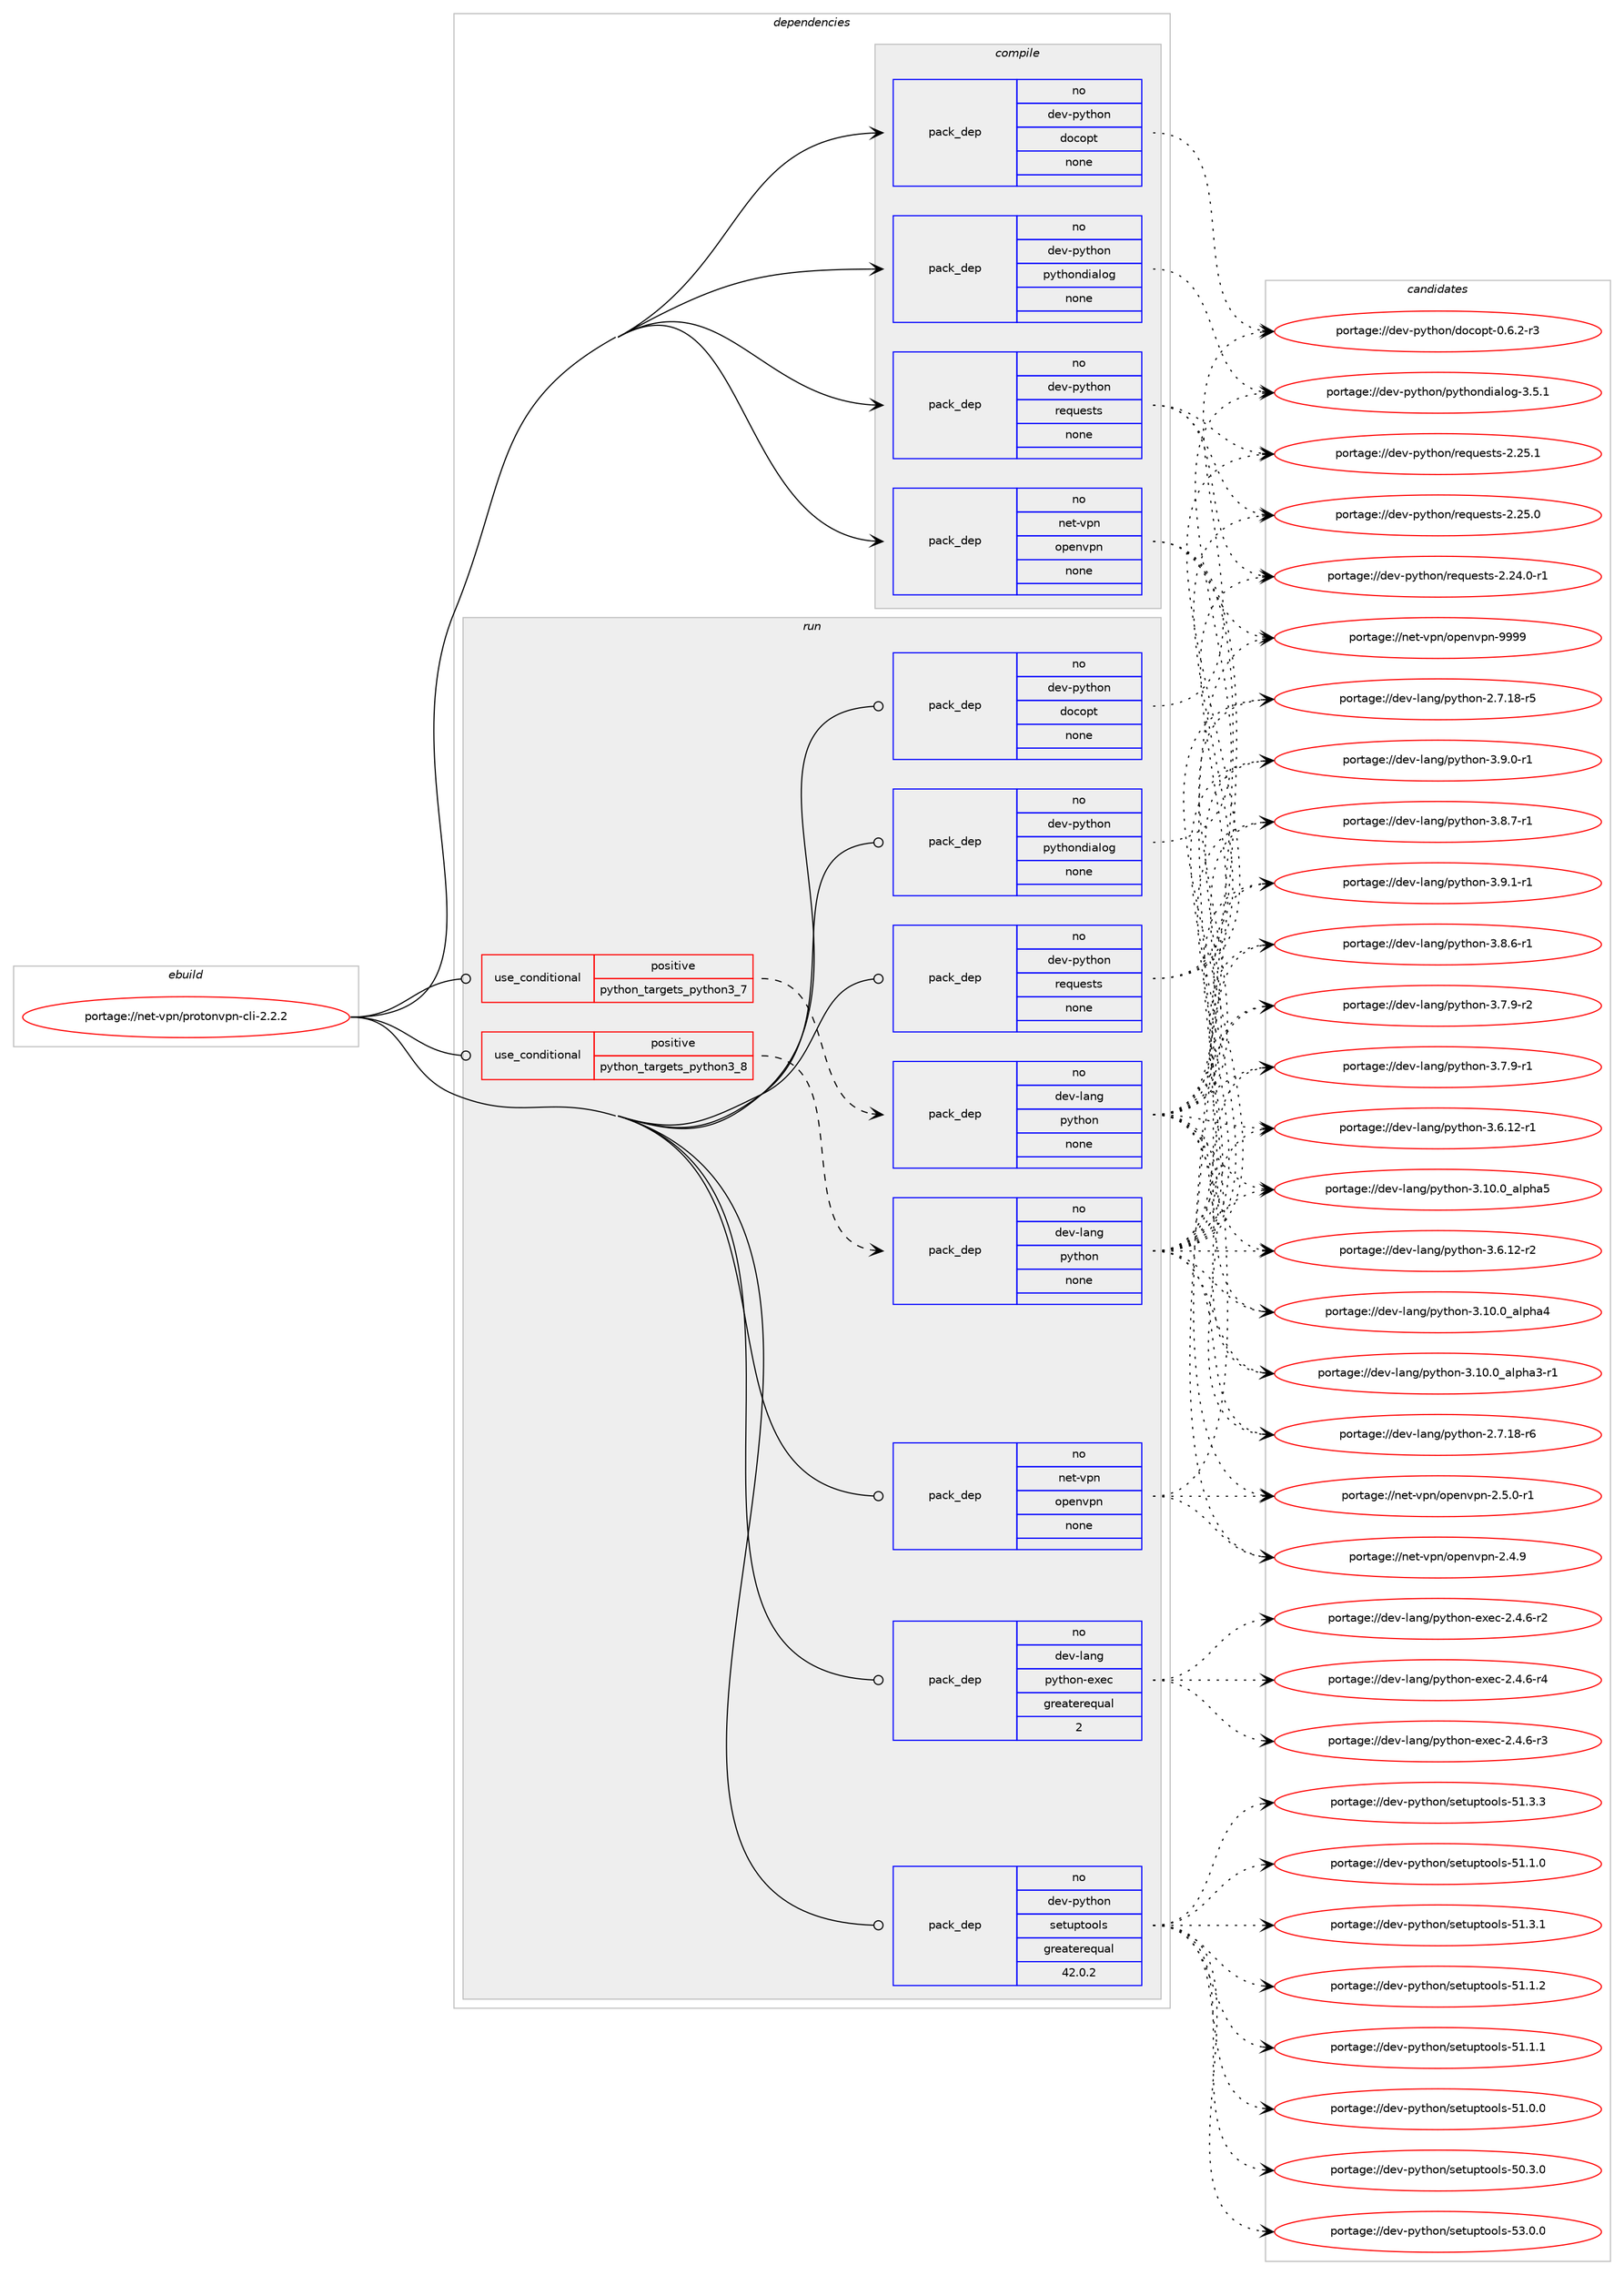 digraph prolog {

# *************
# Graph options
# *************

newrank=true;
concentrate=true;
compound=true;
graph [rankdir=LR,fontname=Helvetica,fontsize=10,ranksep=1.5];#, ranksep=2.5, nodesep=0.2];
edge  [arrowhead=vee];
node  [fontname=Helvetica,fontsize=10];

# **********
# The ebuild
# **********

subgraph cluster_leftcol {
color=gray;
rank=same;
label=<<i>ebuild</i>>;
id [label="portage://net-vpn/protonvpn-cli-2.2.2", color=red, width=4, href="../net-vpn/protonvpn-cli-2.2.2.svg"];
}

# ****************
# The dependencies
# ****************

subgraph cluster_midcol {
color=gray;
label=<<i>dependencies</i>>;
subgraph cluster_compile {
fillcolor="#eeeeee";
style=filled;
label=<<i>compile</i>>;
subgraph pack14668 {
dependency21462 [label=<<TABLE BORDER="0" CELLBORDER="1" CELLSPACING="0" CELLPADDING="4" WIDTH="220"><TR><TD ROWSPAN="6" CELLPADDING="30">pack_dep</TD></TR><TR><TD WIDTH="110">no</TD></TR><TR><TD>dev-python</TD></TR><TR><TD>docopt</TD></TR><TR><TD>none</TD></TR><TR><TD></TD></TR></TABLE>>, shape=none, color=blue];
}
id:e -> dependency21462:w [weight=20,style="solid",arrowhead="vee"];
subgraph pack14669 {
dependency21463 [label=<<TABLE BORDER="0" CELLBORDER="1" CELLSPACING="0" CELLPADDING="4" WIDTH="220"><TR><TD ROWSPAN="6" CELLPADDING="30">pack_dep</TD></TR><TR><TD WIDTH="110">no</TD></TR><TR><TD>dev-python</TD></TR><TR><TD>pythondialog</TD></TR><TR><TD>none</TD></TR><TR><TD></TD></TR></TABLE>>, shape=none, color=blue];
}
id:e -> dependency21463:w [weight=20,style="solid",arrowhead="vee"];
subgraph pack14670 {
dependency21464 [label=<<TABLE BORDER="0" CELLBORDER="1" CELLSPACING="0" CELLPADDING="4" WIDTH="220"><TR><TD ROWSPAN="6" CELLPADDING="30">pack_dep</TD></TR><TR><TD WIDTH="110">no</TD></TR><TR><TD>dev-python</TD></TR><TR><TD>requests</TD></TR><TR><TD>none</TD></TR><TR><TD></TD></TR></TABLE>>, shape=none, color=blue];
}
id:e -> dependency21464:w [weight=20,style="solid",arrowhead="vee"];
subgraph pack14671 {
dependency21465 [label=<<TABLE BORDER="0" CELLBORDER="1" CELLSPACING="0" CELLPADDING="4" WIDTH="220"><TR><TD ROWSPAN="6" CELLPADDING="30">pack_dep</TD></TR><TR><TD WIDTH="110">no</TD></TR><TR><TD>net-vpn</TD></TR><TR><TD>openvpn</TD></TR><TR><TD>none</TD></TR><TR><TD></TD></TR></TABLE>>, shape=none, color=blue];
}
id:e -> dependency21465:w [weight=20,style="solid",arrowhead="vee"];
}
subgraph cluster_compileandrun {
fillcolor="#eeeeee";
style=filled;
label=<<i>compile and run</i>>;
}
subgraph cluster_run {
fillcolor="#eeeeee";
style=filled;
label=<<i>run</i>>;
subgraph cond6634 {
dependency21466 [label=<<TABLE BORDER="0" CELLBORDER="1" CELLSPACING="0" CELLPADDING="4"><TR><TD ROWSPAN="3" CELLPADDING="10">use_conditional</TD></TR><TR><TD>positive</TD></TR><TR><TD>python_targets_python3_7</TD></TR></TABLE>>, shape=none, color=red];
subgraph pack14672 {
dependency21467 [label=<<TABLE BORDER="0" CELLBORDER="1" CELLSPACING="0" CELLPADDING="4" WIDTH="220"><TR><TD ROWSPAN="6" CELLPADDING="30">pack_dep</TD></TR><TR><TD WIDTH="110">no</TD></TR><TR><TD>dev-lang</TD></TR><TR><TD>python</TD></TR><TR><TD>none</TD></TR><TR><TD></TD></TR></TABLE>>, shape=none, color=blue];
}
dependency21466:e -> dependency21467:w [weight=20,style="dashed",arrowhead="vee"];
}
id:e -> dependency21466:w [weight=20,style="solid",arrowhead="odot"];
subgraph cond6635 {
dependency21468 [label=<<TABLE BORDER="0" CELLBORDER="1" CELLSPACING="0" CELLPADDING="4"><TR><TD ROWSPAN="3" CELLPADDING="10">use_conditional</TD></TR><TR><TD>positive</TD></TR><TR><TD>python_targets_python3_8</TD></TR></TABLE>>, shape=none, color=red];
subgraph pack14673 {
dependency21469 [label=<<TABLE BORDER="0" CELLBORDER="1" CELLSPACING="0" CELLPADDING="4" WIDTH="220"><TR><TD ROWSPAN="6" CELLPADDING="30">pack_dep</TD></TR><TR><TD WIDTH="110">no</TD></TR><TR><TD>dev-lang</TD></TR><TR><TD>python</TD></TR><TR><TD>none</TD></TR><TR><TD></TD></TR></TABLE>>, shape=none, color=blue];
}
dependency21468:e -> dependency21469:w [weight=20,style="dashed",arrowhead="vee"];
}
id:e -> dependency21468:w [weight=20,style="solid",arrowhead="odot"];
subgraph pack14674 {
dependency21470 [label=<<TABLE BORDER="0" CELLBORDER="1" CELLSPACING="0" CELLPADDING="4" WIDTH="220"><TR><TD ROWSPAN="6" CELLPADDING="30">pack_dep</TD></TR><TR><TD WIDTH="110">no</TD></TR><TR><TD>dev-lang</TD></TR><TR><TD>python-exec</TD></TR><TR><TD>greaterequal</TD></TR><TR><TD>2</TD></TR></TABLE>>, shape=none, color=blue];
}
id:e -> dependency21470:w [weight=20,style="solid",arrowhead="odot"];
subgraph pack14675 {
dependency21471 [label=<<TABLE BORDER="0" CELLBORDER="1" CELLSPACING="0" CELLPADDING="4" WIDTH="220"><TR><TD ROWSPAN="6" CELLPADDING="30">pack_dep</TD></TR><TR><TD WIDTH="110">no</TD></TR><TR><TD>dev-python</TD></TR><TR><TD>docopt</TD></TR><TR><TD>none</TD></TR><TR><TD></TD></TR></TABLE>>, shape=none, color=blue];
}
id:e -> dependency21471:w [weight=20,style="solid",arrowhead="odot"];
subgraph pack14676 {
dependency21472 [label=<<TABLE BORDER="0" CELLBORDER="1" CELLSPACING="0" CELLPADDING="4" WIDTH="220"><TR><TD ROWSPAN="6" CELLPADDING="30">pack_dep</TD></TR><TR><TD WIDTH="110">no</TD></TR><TR><TD>dev-python</TD></TR><TR><TD>pythondialog</TD></TR><TR><TD>none</TD></TR><TR><TD></TD></TR></TABLE>>, shape=none, color=blue];
}
id:e -> dependency21472:w [weight=20,style="solid",arrowhead="odot"];
subgraph pack14677 {
dependency21473 [label=<<TABLE BORDER="0" CELLBORDER="1" CELLSPACING="0" CELLPADDING="4" WIDTH="220"><TR><TD ROWSPAN="6" CELLPADDING="30">pack_dep</TD></TR><TR><TD WIDTH="110">no</TD></TR><TR><TD>dev-python</TD></TR><TR><TD>requests</TD></TR><TR><TD>none</TD></TR><TR><TD></TD></TR></TABLE>>, shape=none, color=blue];
}
id:e -> dependency21473:w [weight=20,style="solid",arrowhead="odot"];
subgraph pack14678 {
dependency21474 [label=<<TABLE BORDER="0" CELLBORDER="1" CELLSPACING="0" CELLPADDING="4" WIDTH="220"><TR><TD ROWSPAN="6" CELLPADDING="30">pack_dep</TD></TR><TR><TD WIDTH="110">no</TD></TR><TR><TD>dev-python</TD></TR><TR><TD>setuptools</TD></TR><TR><TD>greaterequal</TD></TR><TR><TD>42.0.2</TD></TR></TABLE>>, shape=none, color=blue];
}
id:e -> dependency21474:w [weight=20,style="solid",arrowhead="odot"];
subgraph pack14679 {
dependency21475 [label=<<TABLE BORDER="0" CELLBORDER="1" CELLSPACING="0" CELLPADDING="4" WIDTH="220"><TR><TD ROWSPAN="6" CELLPADDING="30">pack_dep</TD></TR><TR><TD WIDTH="110">no</TD></TR><TR><TD>net-vpn</TD></TR><TR><TD>openvpn</TD></TR><TR><TD>none</TD></TR><TR><TD></TD></TR></TABLE>>, shape=none, color=blue];
}
id:e -> dependency21475:w [weight=20,style="solid",arrowhead="odot"];
}
}

# **************
# The candidates
# **************

subgraph cluster_choices {
rank=same;
color=gray;
label=<<i>candidates</i>>;

subgraph choice14668 {
color=black;
nodesep=1;
choice1001011184511212111610411111047100111991111121164548465446504511451 [label="portage://dev-python/docopt-0.6.2-r3", color=red, width=4,href="../dev-python/docopt-0.6.2-r3.svg"];
dependency21462:e -> choice1001011184511212111610411111047100111991111121164548465446504511451:w [style=dotted,weight="100"];
}
subgraph choice14669 {
color=black;
nodesep=1;
choice100101118451121211161041111104711212111610411111010010597108111103455146534649 [label="portage://dev-python/pythondialog-3.5.1", color=red, width=4,href="../dev-python/pythondialog-3.5.1.svg"];
dependency21463:e -> choice100101118451121211161041111104711212111610411111010010597108111103455146534649:w [style=dotted,weight="100"];
}
subgraph choice14670 {
color=black;
nodesep=1;
choice100101118451121211161041111104711410111311710111511611545504650534649 [label="portage://dev-python/requests-2.25.1", color=red, width=4,href="../dev-python/requests-2.25.1.svg"];
choice100101118451121211161041111104711410111311710111511611545504650534648 [label="portage://dev-python/requests-2.25.0", color=red, width=4,href="../dev-python/requests-2.25.0.svg"];
choice1001011184511212111610411111047114101113117101115116115455046505246484511449 [label="portage://dev-python/requests-2.24.0-r1", color=red, width=4,href="../dev-python/requests-2.24.0-r1.svg"];
dependency21464:e -> choice100101118451121211161041111104711410111311710111511611545504650534649:w [style=dotted,weight="100"];
dependency21464:e -> choice100101118451121211161041111104711410111311710111511611545504650534648:w [style=dotted,weight="100"];
dependency21464:e -> choice1001011184511212111610411111047114101113117101115116115455046505246484511449:w [style=dotted,weight="100"];
}
subgraph choice14671 {
color=black;
nodesep=1;
choice11010111645118112110471111121011101181121104557575757 [label="portage://net-vpn/openvpn-9999", color=red, width=4,href="../net-vpn/openvpn-9999.svg"];
choice11010111645118112110471111121011101181121104550465346484511449 [label="portage://net-vpn/openvpn-2.5.0-r1", color=red, width=4,href="../net-vpn/openvpn-2.5.0-r1.svg"];
choice1101011164511811211047111112101110118112110455046524657 [label="portage://net-vpn/openvpn-2.4.9", color=red, width=4,href="../net-vpn/openvpn-2.4.9.svg"];
dependency21465:e -> choice11010111645118112110471111121011101181121104557575757:w [style=dotted,weight="100"];
dependency21465:e -> choice11010111645118112110471111121011101181121104550465346484511449:w [style=dotted,weight="100"];
dependency21465:e -> choice1101011164511811211047111112101110118112110455046524657:w [style=dotted,weight="100"];
}
subgraph choice14672 {
color=black;
nodesep=1;
choice1001011184510897110103471121211161041111104551465746494511449 [label="portage://dev-lang/python-3.9.1-r1", color=red, width=4,href="../dev-lang/python-3.9.1-r1.svg"];
choice1001011184510897110103471121211161041111104551465746484511449 [label="portage://dev-lang/python-3.9.0-r1", color=red, width=4,href="../dev-lang/python-3.9.0-r1.svg"];
choice1001011184510897110103471121211161041111104551465646554511449 [label="portage://dev-lang/python-3.8.7-r1", color=red, width=4,href="../dev-lang/python-3.8.7-r1.svg"];
choice1001011184510897110103471121211161041111104551465646544511449 [label="portage://dev-lang/python-3.8.6-r1", color=red, width=4,href="../dev-lang/python-3.8.6-r1.svg"];
choice1001011184510897110103471121211161041111104551465546574511450 [label="portage://dev-lang/python-3.7.9-r2", color=red, width=4,href="../dev-lang/python-3.7.9-r2.svg"];
choice1001011184510897110103471121211161041111104551465546574511449 [label="portage://dev-lang/python-3.7.9-r1", color=red, width=4,href="../dev-lang/python-3.7.9-r1.svg"];
choice100101118451089711010347112121116104111110455146544649504511450 [label="portage://dev-lang/python-3.6.12-r2", color=red, width=4,href="../dev-lang/python-3.6.12-r2.svg"];
choice100101118451089711010347112121116104111110455146544649504511449 [label="portage://dev-lang/python-3.6.12-r1", color=red, width=4,href="../dev-lang/python-3.6.12-r1.svg"];
choice1001011184510897110103471121211161041111104551464948464895971081121049753 [label="portage://dev-lang/python-3.10.0_alpha5", color=red, width=4,href="../dev-lang/python-3.10.0_alpha5.svg"];
choice1001011184510897110103471121211161041111104551464948464895971081121049752 [label="portage://dev-lang/python-3.10.0_alpha4", color=red, width=4,href="../dev-lang/python-3.10.0_alpha4.svg"];
choice10010111845108971101034711212111610411111045514649484648959710811210497514511449 [label="portage://dev-lang/python-3.10.0_alpha3-r1", color=red, width=4,href="../dev-lang/python-3.10.0_alpha3-r1.svg"];
choice100101118451089711010347112121116104111110455046554649564511454 [label="portage://dev-lang/python-2.7.18-r6", color=red, width=4,href="../dev-lang/python-2.7.18-r6.svg"];
choice100101118451089711010347112121116104111110455046554649564511453 [label="portage://dev-lang/python-2.7.18-r5", color=red, width=4,href="../dev-lang/python-2.7.18-r5.svg"];
dependency21467:e -> choice1001011184510897110103471121211161041111104551465746494511449:w [style=dotted,weight="100"];
dependency21467:e -> choice1001011184510897110103471121211161041111104551465746484511449:w [style=dotted,weight="100"];
dependency21467:e -> choice1001011184510897110103471121211161041111104551465646554511449:w [style=dotted,weight="100"];
dependency21467:e -> choice1001011184510897110103471121211161041111104551465646544511449:w [style=dotted,weight="100"];
dependency21467:e -> choice1001011184510897110103471121211161041111104551465546574511450:w [style=dotted,weight="100"];
dependency21467:e -> choice1001011184510897110103471121211161041111104551465546574511449:w [style=dotted,weight="100"];
dependency21467:e -> choice100101118451089711010347112121116104111110455146544649504511450:w [style=dotted,weight="100"];
dependency21467:e -> choice100101118451089711010347112121116104111110455146544649504511449:w [style=dotted,weight="100"];
dependency21467:e -> choice1001011184510897110103471121211161041111104551464948464895971081121049753:w [style=dotted,weight="100"];
dependency21467:e -> choice1001011184510897110103471121211161041111104551464948464895971081121049752:w [style=dotted,weight="100"];
dependency21467:e -> choice10010111845108971101034711212111610411111045514649484648959710811210497514511449:w [style=dotted,weight="100"];
dependency21467:e -> choice100101118451089711010347112121116104111110455046554649564511454:w [style=dotted,weight="100"];
dependency21467:e -> choice100101118451089711010347112121116104111110455046554649564511453:w [style=dotted,weight="100"];
}
subgraph choice14673 {
color=black;
nodesep=1;
choice1001011184510897110103471121211161041111104551465746494511449 [label="portage://dev-lang/python-3.9.1-r1", color=red, width=4,href="../dev-lang/python-3.9.1-r1.svg"];
choice1001011184510897110103471121211161041111104551465746484511449 [label="portage://dev-lang/python-3.9.0-r1", color=red, width=4,href="../dev-lang/python-3.9.0-r1.svg"];
choice1001011184510897110103471121211161041111104551465646554511449 [label="portage://dev-lang/python-3.8.7-r1", color=red, width=4,href="../dev-lang/python-3.8.7-r1.svg"];
choice1001011184510897110103471121211161041111104551465646544511449 [label="portage://dev-lang/python-3.8.6-r1", color=red, width=4,href="../dev-lang/python-3.8.6-r1.svg"];
choice1001011184510897110103471121211161041111104551465546574511450 [label="portage://dev-lang/python-3.7.9-r2", color=red, width=4,href="../dev-lang/python-3.7.9-r2.svg"];
choice1001011184510897110103471121211161041111104551465546574511449 [label="portage://dev-lang/python-3.7.9-r1", color=red, width=4,href="../dev-lang/python-3.7.9-r1.svg"];
choice100101118451089711010347112121116104111110455146544649504511450 [label="portage://dev-lang/python-3.6.12-r2", color=red, width=4,href="../dev-lang/python-3.6.12-r2.svg"];
choice100101118451089711010347112121116104111110455146544649504511449 [label="portage://dev-lang/python-3.6.12-r1", color=red, width=4,href="../dev-lang/python-3.6.12-r1.svg"];
choice1001011184510897110103471121211161041111104551464948464895971081121049753 [label="portage://dev-lang/python-3.10.0_alpha5", color=red, width=4,href="../dev-lang/python-3.10.0_alpha5.svg"];
choice1001011184510897110103471121211161041111104551464948464895971081121049752 [label="portage://dev-lang/python-3.10.0_alpha4", color=red, width=4,href="../dev-lang/python-3.10.0_alpha4.svg"];
choice10010111845108971101034711212111610411111045514649484648959710811210497514511449 [label="portage://dev-lang/python-3.10.0_alpha3-r1", color=red, width=4,href="../dev-lang/python-3.10.0_alpha3-r1.svg"];
choice100101118451089711010347112121116104111110455046554649564511454 [label="portage://dev-lang/python-2.7.18-r6", color=red, width=4,href="../dev-lang/python-2.7.18-r6.svg"];
choice100101118451089711010347112121116104111110455046554649564511453 [label="portage://dev-lang/python-2.7.18-r5", color=red, width=4,href="../dev-lang/python-2.7.18-r5.svg"];
dependency21469:e -> choice1001011184510897110103471121211161041111104551465746494511449:w [style=dotted,weight="100"];
dependency21469:e -> choice1001011184510897110103471121211161041111104551465746484511449:w [style=dotted,weight="100"];
dependency21469:e -> choice1001011184510897110103471121211161041111104551465646554511449:w [style=dotted,weight="100"];
dependency21469:e -> choice1001011184510897110103471121211161041111104551465646544511449:w [style=dotted,weight="100"];
dependency21469:e -> choice1001011184510897110103471121211161041111104551465546574511450:w [style=dotted,weight="100"];
dependency21469:e -> choice1001011184510897110103471121211161041111104551465546574511449:w [style=dotted,weight="100"];
dependency21469:e -> choice100101118451089711010347112121116104111110455146544649504511450:w [style=dotted,weight="100"];
dependency21469:e -> choice100101118451089711010347112121116104111110455146544649504511449:w [style=dotted,weight="100"];
dependency21469:e -> choice1001011184510897110103471121211161041111104551464948464895971081121049753:w [style=dotted,weight="100"];
dependency21469:e -> choice1001011184510897110103471121211161041111104551464948464895971081121049752:w [style=dotted,weight="100"];
dependency21469:e -> choice10010111845108971101034711212111610411111045514649484648959710811210497514511449:w [style=dotted,weight="100"];
dependency21469:e -> choice100101118451089711010347112121116104111110455046554649564511454:w [style=dotted,weight="100"];
dependency21469:e -> choice100101118451089711010347112121116104111110455046554649564511453:w [style=dotted,weight="100"];
}
subgraph choice14674 {
color=black;
nodesep=1;
choice10010111845108971101034711212111610411111045101120101994550465246544511452 [label="portage://dev-lang/python-exec-2.4.6-r4", color=red, width=4,href="../dev-lang/python-exec-2.4.6-r4.svg"];
choice10010111845108971101034711212111610411111045101120101994550465246544511451 [label="portage://dev-lang/python-exec-2.4.6-r3", color=red, width=4,href="../dev-lang/python-exec-2.4.6-r3.svg"];
choice10010111845108971101034711212111610411111045101120101994550465246544511450 [label="portage://dev-lang/python-exec-2.4.6-r2", color=red, width=4,href="../dev-lang/python-exec-2.4.6-r2.svg"];
dependency21470:e -> choice10010111845108971101034711212111610411111045101120101994550465246544511452:w [style=dotted,weight="100"];
dependency21470:e -> choice10010111845108971101034711212111610411111045101120101994550465246544511451:w [style=dotted,weight="100"];
dependency21470:e -> choice10010111845108971101034711212111610411111045101120101994550465246544511450:w [style=dotted,weight="100"];
}
subgraph choice14675 {
color=black;
nodesep=1;
choice1001011184511212111610411111047100111991111121164548465446504511451 [label="portage://dev-python/docopt-0.6.2-r3", color=red, width=4,href="../dev-python/docopt-0.6.2-r3.svg"];
dependency21471:e -> choice1001011184511212111610411111047100111991111121164548465446504511451:w [style=dotted,weight="100"];
}
subgraph choice14676 {
color=black;
nodesep=1;
choice100101118451121211161041111104711212111610411111010010597108111103455146534649 [label="portage://dev-python/pythondialog-3.5.1", color=red, width=4,href="../dev-python/pythondialog-3.5.1.svg"];
dependency21472:e -> choice100101118451121211161041111104711212111610411111010010597108111103455146534649:w [style=dotted,weight="100"];
}
subgraph choice14677 {
color=black;
nodesep=1;
choice100101118451121211161041111104711410111311710111511611545504650534649 [label="portage://dev-python/requests-2.25.1", color=red, width=4,href="../dev-python/requests-2.25.1.svg"];
choice100101118451121211161041111104711410111311710111511611545504650534648 [label="portage://dev-python/requests-2.25.0", color=red, width=4,href="../dev-python/requests-2.25.0.svg"];
choice1001011184511212111610411111047114101113117101115116115455046505246484511449 [label="portage://dev-python/requests-2.24.0-r1", color=red, width=4,href="../dev-python/requests-2.24.0-r1.svg"];
dependency21473:e -> choice100101118451121211161041111104711410111311710111511611545504650534649:w [style=dotted,weight="100"];
dependency21473:e -> choice100101118451121211161041111104711410111311710111511611545504650534648:w [style=dotted,weight="100"];
dependency21473:e -> choice1001011184511212111610411111047114101113117101115116115455046505246484511449:w [style=dotted,weight="100"];
}
subgraph choice14678 {
color=black;
nodesep=1;
choice100101118451121211161041111104711510111611711211611111110811545535146484648 [label="portage://dev-python/setuptools-53.0.0", color=red, width=4,href="../dev-python/setuptools-53.0.0.svg"];
choice100101118451121211161041111104711510111611711211611111110811545534946514651 [label="portage://dev-python/setuptools-51.3.3", color=red, width=4,href="../dev-python/setuptools-51.3.3.svg"];
choice100101118451121211161041111104711510111611711211611111110811545534946514649 [label="portage://dev-python/setuptools-51.3.1", color=red, width=4,href="../dev-python/setuptools-51.3.1.svg"];
choice100101118451121211161041111104711510111611711211611111110811545534946494650 [label="portage://dev-python/setuptools-51.1.2", color=red, width=4,href="../dev-python/setuptools-51.1.2.svg"];
choice100101118451121211161041111104711510111611711211611111110811545534946494649 [label="portage://dev-python/setuptools-51.1.1", color=red, width=4,href="../dev-python/setuptools-51.1.1.svg"];
choice100101118451121211161041111104711510111611711211611111110811545534946494648 [label="portage://dev-python/setuptools-51.1.0", color=red, width=4,href="../dev-python/setuptools-51.1.0.svg"];
choice100101118451121211161041111104711510111611711211611111110811545534946484648 [label="portage://dev-python/setuptools-51.0.0", color=red, width=4,href="../dev-python/setuptools-51.0.0.svg"];
choice100101118451121211161041111104711510111611711211611111110811545534846514648 [label="portage://dev-python/setuptools-50.3.0", color=red, width=4,href="../dev-python/setuptools-50.3.0.svg"];
dependency21474:e -> choice100101118451121211161041111104711510111611711211611111110811545535146484648:w [style=dotted,weight="100"];
dependency21474:e -> choice100101118451121211161041111104711510111611711211611111110811545534946514651:w [style=dotted,weight="100"];
dependency21474:e -> choice100101118451121211161041111104711510111611711211611111110811545534946514649:w [style=dotted,weight="100"];
dependency21474:e -> choice100101118451121211161041111104711510111611711211611111110811545534946494650:w [style=dotted,weight="100"];
dependency21474:e -> choice100101118451121211161041111104711510111611711211611111110811545534946494649:w [style=dotted,weight="100"];
dependency21474:e -> choice100101118451121211161041111104711510111611711211611111110811545534946494648:w [style=dotted,weight="100"];
dependency21474:e -> choice100101118451121211161041111104711510111611711211611111110811545534946484648:w [style=dotted,weight="100"];
dependency21474:e -> choice100101118451121211161041111104711510111611711211611111110811545534846514648:w [style=dotted,weight="100"];
}
subgraph choice14679 {
color=black;
nodesep=1;
choice11010111645118112110471111121011101181121104557575757 [label="portage://net-vpn/openvpn-9999", color=red, width=4,href="../net-vpn/openvpn-9999.svg"];
choice11010111645118112110471111121011101181121104550465346484511449 [label="portage://net-vpn/openvpn-2.5.0-r1", color=red, width=4,href="../net-vpn/openvpn-2.5.0-r1.svg"];
choice1101011164511811211047111112101110118112110455046524657 [label="portage://net-vpn/openvpn-2.4.9", color=red, width=4,href="../net-vpn/openvpn-2.4.9.svg"];
dependency21475:e -> choice11010111645118112110471111121011101181121104557575757:w [style=dotted,weight="100"];
dependency21475:e -> choice11010111645118112110471111121011101181121104550465346484511449:w [style=dotted,weight="100"];
dependency21475:e -> choice1101011164511811211047111112101110118112110455046524657:w [style=dotted,weight="100"];
}
}

}
